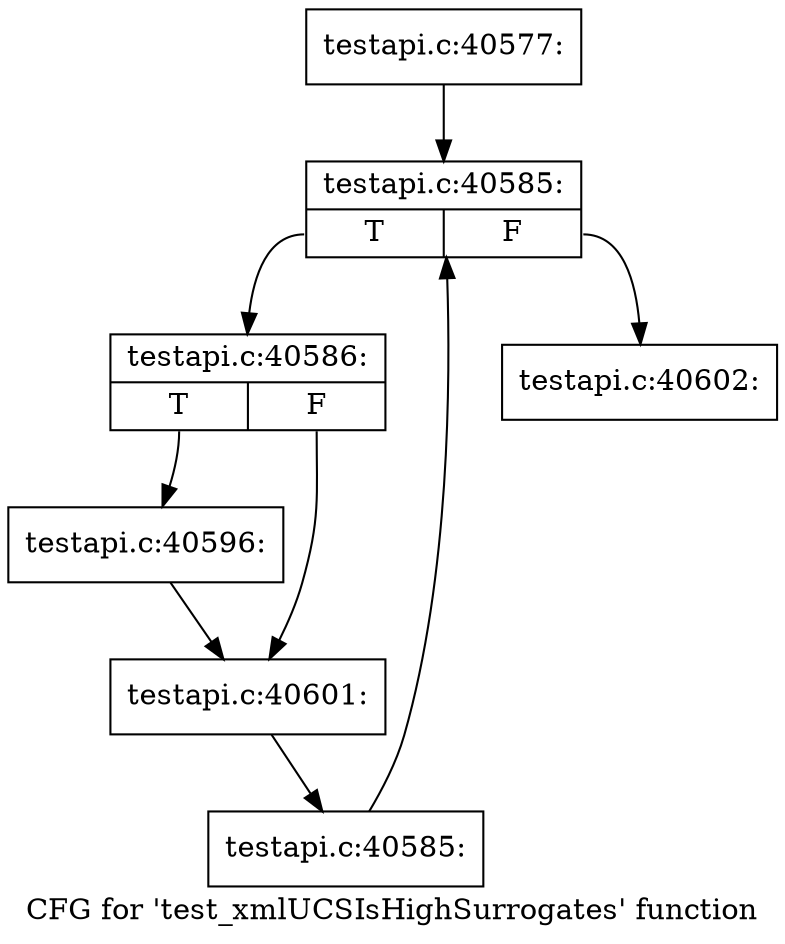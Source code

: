 digraph "CFG for 'test_xmlUCSIsHighSurrogates' function" {
	label="CFG for 'test_xmlUCSIsHighSurrogates' function";

	Node0x56de8d0 [shape=record,label="{testapi.c:40577:}"];
	Node0x56de8d0 -> Node0x56e6320;
	Node0x56e6320 [shape=record,label="{testapi.c:40585:|{<s0>T|<s1>F}}"];
	Node0x56e6320:s0 -> Node0x56e6600;
	Node0x56e6320:s1 -> Node0x56e6180;
	Node0x56e6600 [shape=record,label="{testapi.c:40586:|{<s0>T|<s1>F}}"];
	Node0x56e6600:s0 -> Node0x56e7450;
	Node0x56e6600:s1 -> Node0x56e7c20;
	Node0x56e7450 [shape=record,label="{testapi.c:40596:}"];
	Node0x56e7450 -> Node0x56e7c20;
	Node0x56e7c20 [shape=record,label="{testapi.c:40601:}"];
	Node0x56e7c20 -> Node0x56e6570;
	Node0x56e6570 [shape=record,label="{testapi.c:40585:}"];
	Node0x56e6570 -> Node0x56e6320;
	Node0x56e6180 [shape=record,label="{testapi.c:40602:}"];
}
